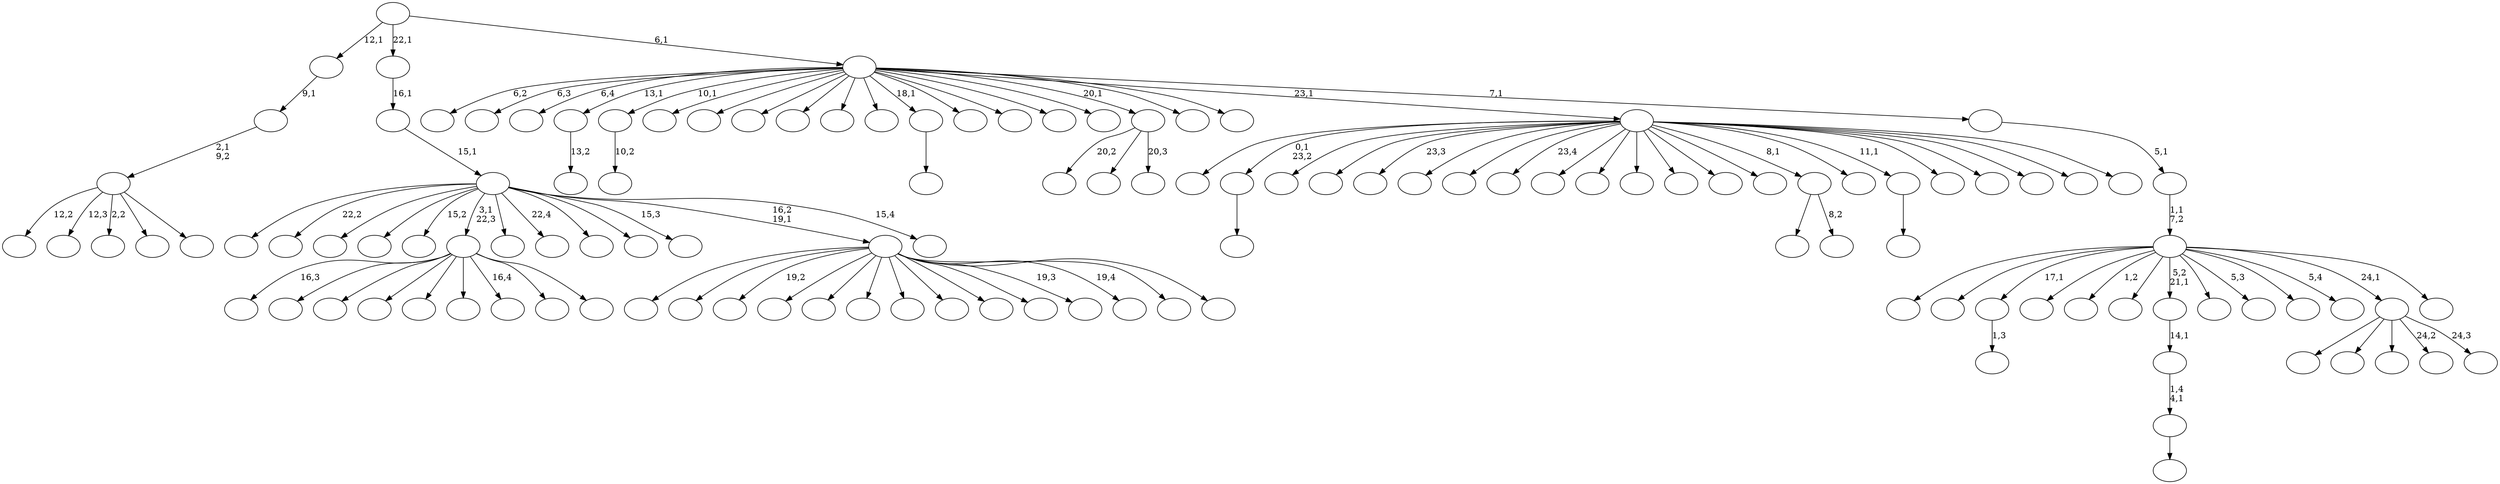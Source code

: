 digraph T {
	125 [label=""]
	124 [label=""]
	123 [label=""]
	122 [label=""]
	121 [label=""]
	120 [label=""]
	119 [label=""]
	118 [label=""]
	117 [label=""]
	116 [label=""]
	115 [label=""]
	114 [label=""]
	113 [label=""]
	112 [label=""]
	111 [label=""]
	110 [label=""]
	109 [label=""]
	108 [label=""]
	107 [label=""]
	106 [label=""]
	105 [label=""]
	104 [label=""]
	103 [label=""]
	102 [label=""]
	101 [label=""]
	100 [label=""]
	99 [label=""]
	98 [label=""]
	97 [label=""]
	96 [label=""]
	95 [label=""]
	94 [label=""]
	93 [label=""]
	92 [label=""]
	91 [label=""]
	90 [label=""]
	89 [label=""]
	88 [label=""]
	87 [label=""]
	86 [label=""]
	85 [label=""]
	84 [label=""]
	83 [label=""]
	82 [label=""]
	81 [label=""]
	80 [label=""]
	79 [label=""]
	78 [label=""]
	77 [label=""]
	76 [label=""]
	75 [label=""]
	74 [label=""]
	73 [label=""]
	72 [label=""]
	71 [label=""]
	70 [label=""]
	69 [label=""]
	68 [label=""]
	67 [label=""]
	66 [label=""]
	65 [label=""]
	64 [label=""]
	63 [label=""]
	62 [label=""]
	61 [label=""]
	60 [label=""]
	59 [label=""]
	58 [label=""]
	57 [label=""]
	56 [label=""]
	55 [label=""]
	54 [label=""]
	53 [label=""]
	52 [label=""]
	51 [label=""]
	50 [label=""]
	49 [label=""]
	48 [label=""]
	47 [label=""]
	46 [label=""]
	45 [label=""]
	44 [label=""]
	43 [label=""]
	42 [label=""]
	41 [label=""]
	40 [label=""]
	39 [label=""]
	38 [label=""]
	37 [label=""]
	36 [label=""]
	35 [label=""]
	34 [label=""]
	33 [label=""]
	32 [label=""]
	31 [label=""]
	30 [label=""]
	29 [label=""]
	28 [label=""]
	27 [label=""]
	26 [label=""]
	25 [label=""]
	24 [label=""]
	23 [label=""]
	22 [label=""]
	21 [label=""]
	20 [label=""]
	19 [label=""]
	18 [label=""]
	17 [label=""]
	16 [label=""]
	15 [label=""]
	14 [label=""]
	13 [label=""]
	12 [label=""]
	11 [label=""]
	10 [label=""]
	9 [label=""]
	8 [label=""]
	7 [label=""]
	6 [label=""]
	5 [label=""]
	4 [label=""]
	3 [label=""]
	2 [label=""]
	1 [label=""]
	0 [label=""]
	114 -> 115 [label=""]
	112 -> 113 [label="1,3"]
	94 -> 95 [label="13,2"]
	91 -> 92 [label="10,2"]
	85 -> 86 [label=""]
	84 -> 85 [label="1,4\n4,1"]
	83 -> 84 [label="14,1"]
	75 -> 125 [label=""]
	75 -> 76 [label="8,2"]
	68 -> 69 [label=""]
	52 -> 119 [label="16,3"]
	52 -> 105 [label=""]
	52 -> 101 [label=""]
	52 -> 97 [label=""]
	52 -> 74 [label=""]
	52 -> 66 [label=""]
	52 -> 65 [label="16,4"]
	52 -> 55 [label=""]
	52 -> 53 [label=""]
	48 -> 49 [label=""]
	31 -> 100 [label="12,2"]
	31 -> 93 [label="12,3"]
	31 -> 42 [label="2,2"]
	31 -> 33 [label=""]
	31 -> 32 [label=""]
	30 -> 31 [label="2,1\n9,2"]
	29 -> 30 [label="9,1"]
	20 -> 38 [label=""]
	20 -> 36 [label=""]
	20 -> 25 [label=""]
	20 -> 24 [label="24,2"]
	20 -> 21 [label="24,3"]
	18 -> 96 [label="20,2"]
	18 -> 26 [label=""]
	18 -> 19 [label="20,3"]
	12 -> 120 [label=""]
	12 -> 99 [label=""]
	12 -> 80 [label="19,2"]
	12 -> 64 [label=""]
	12 -> 63 [label=""]
	12 -> 61 [label=""]
	12 -> 56 [label=""]
	12 -> 51 [label=""]
	12 -> 39 [label=""]
	12 -> 37 [label=""]
	12 -> 27 [label="19,3"]
	12 -> 17 [label="19,4"]
	12 -> 16 [label=""]
	12 -> 13 [label=""]
	10 -> 123 [label=""]
	10 -> 116 [label="22,2"]
	10 -> 104 [label=""]
	10 -> 79 [label=""]
	10 -> 54 [label="15,2"]
	10 -> 52 [label="3,1\n22,3"]
	10 -> 46 [label=""]
	10 -> 44 [label="22,4"]
	10 -> 41 [label=""]
	10 -> 34 [label=""]
	10 -> 22 [label="15,3"]
	10 -> 12 [label="16,2\n19,1"]
	10 -> 11 [label="15,4"]
	9 -> 10 [label="15,1"]
	8 -> 9 [label="16,1"]
	6 -> 124 [label=""]
	6 -> 114 [label="0,1\n23,2"]
	6 -> 111 [label=""]
	6 -> 109 [label=""]
	6 -> 108 [label="23,3"]
	6 -> 106 [label=""]
	6 -> 103 [label=""]
	6 -> 98 [label="23,4"]
	6 -> 89 [label=""]
	6 -> 88 [label=""]
	6 -> 82 [label=""]
	6 -> 81 [label=""]
	6 -> 78 [label=""]
	6 -> 77 [label=""]
	6 -> 75 [label="8,1"]
	6 -> 70 [label=""]
	6 -> 68 [label="11,1"]
	6 -> 67 [label=""]
	6 -> 62 [label=""]
	6 -> 58 [label=""]
	6 -> 45 [label=""]
	6 -> 7 [label=""]
	4 -> 122 [label=""]
	4 -> 117 [label=""]
	4 -> 112 [label="17,1"]
	4 -> 107 [label=""]
	4 -> 102 [label="1,2"]
	4 -> 87 [label=""]
	4 -> 83 [label="5,2\n21,1"]
	4 -> 71 [label=""]
	4 -> 50 [label="5,3"]
	4 -> 40 [label=""]
	4 -> 23 [label="5,4"]
	4 -> 20 [label="24,1"]
	4 -> 5 [label=""]
	3 -> 4 [label="1,1\n7,2"]
	2 -> 3 [label="5,1"]
	1 -> 121 [label="6,2"]
	1 -> 118 [label="6,3"]
	1 -> 110 [label="6,4"]
	1 -> 94 [label="13,1"]
	1 -> 91 [label="10,1"]
	1 -> 90 [label=""]
	1 -> 73 [label=""]
	1 -> 72 [label=""]
	1 -> 60 [label=""]
	1 -> 59 [label=""]
	1 -> 57 [label=""]
	1 -> 48 [label="18,1"]
	1 -> 47 [label=""]
	1 -> 43 [label=""]
	1 -> 35 [label=""]
	1 -> 28 [label=""]
	1 -> 18 [label="20,1"]
	1 -> 15 [label=""]
	1 -> 14 [label=""]
	1 -> 6 [label="23,1"]
	1 -> 2 [label="7,1"]
	0 -> 29 [label="12,1"]
	0 -> 8 [label="22,1"]
	0 -> 1 [label="6,1"]
}
